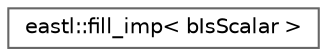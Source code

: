 digraph "类继承关系图"
{
 // LATEX_PDF_SIZE
  bgcolor="transparent";
  edge [fontname=Helvetica,fontsize=10,labelfontname=Helvetica,labelfontsize=10];
  node [fontname=Helvetica,fontsize=10,shape=box,height=0.2,width=0.4];
  rankdir="LR";
  Node0 [id="Node000000",label="eastl::fill_imp\< bIsScalar \>",height=0.2,width=0.4,color="grey40", fillcolor="white", style="filled",URL="$structeastl_1_1fill__imp.html",tooltip=" "];
}
